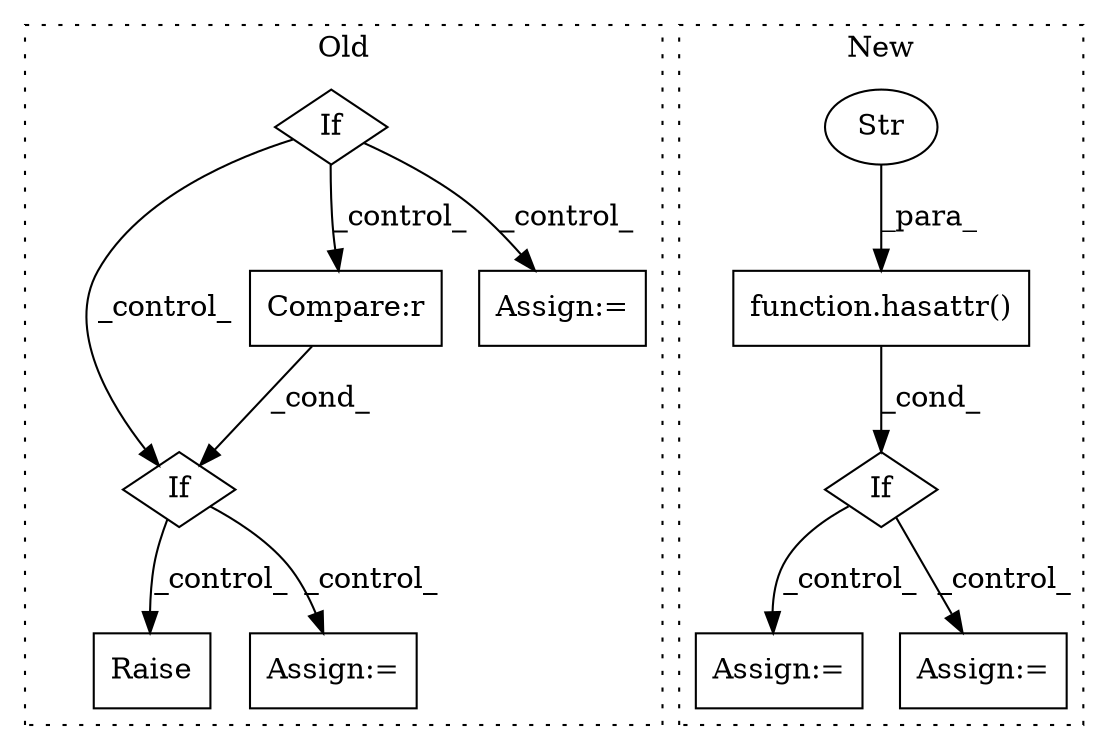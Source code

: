 digraph G {
subgraph cluster0 {
1 [label="Raise" a="91" s="1191" l="6" shape="box"];
6 [label="If" a="96" s="1101" l="0" shape="diamond"];
7 [label="Compare:r" a="40" s="1101" l="24" shape="box"];
8 [label="If" a="96" s="995" l="0" shape="diamond"];
9 [label="Assign:=" a="68" s="1043" l="3" shape="box"];
11 [label="Assign:=" a="68" s="1149" l="3" shape="box"];
label = "Old";
style="dotted";
}
subgraph cluster1 {
2 [label="function.hasattr()" a="75" s="2264,2301" l="8,1" shape="box"];
3 [label="Assign:=" a="68" s="2342" l="3" shape="box"];
4 [label="Str" a="66" s="2278" l="23" shape="ellipse"];
5 [label="If" a="96" s="2261" l="3" shape="diamond"];
10 [label="Assign:=" a="68" s="2424" l="3" shape="box"];
label = "New";
style="dotted";
}
2 -> 5 [label="_cond_"];
4 -> 2 [label="_para_"];
5 -> 10 [label="_control_"];
5 -> 3 [label="_control_"];
6 -> 1 [label="_control_"];
6 -> 11 [label="_control_"];
7 -> 6 [label="_cond_"];
8 -> 6 [label="_control_"];
8 -> 9 [label="_control_"];
8 -> 7 [label="_control_"];
}